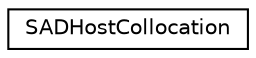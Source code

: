 digraph "Graphical Class Hierarchy"
{
 // INTERACTIVE_SVG=YES
  edge [fontname="Helvetica",fontsize="10",labelfontname="Helvetica",labelfontsize="10"];
  node [fontname="Helvetica",fontsize="10",shape=record];
  rankdir="LR";
  Node1 [label="SADHostCollocation",height=0.2,width=0.4,color="black", fillcolor="white", style="filled",URL="$class_s_a_d_host_collocation.html",tooltip="class openscaPARSER_API SADHostCollocation "];
}
